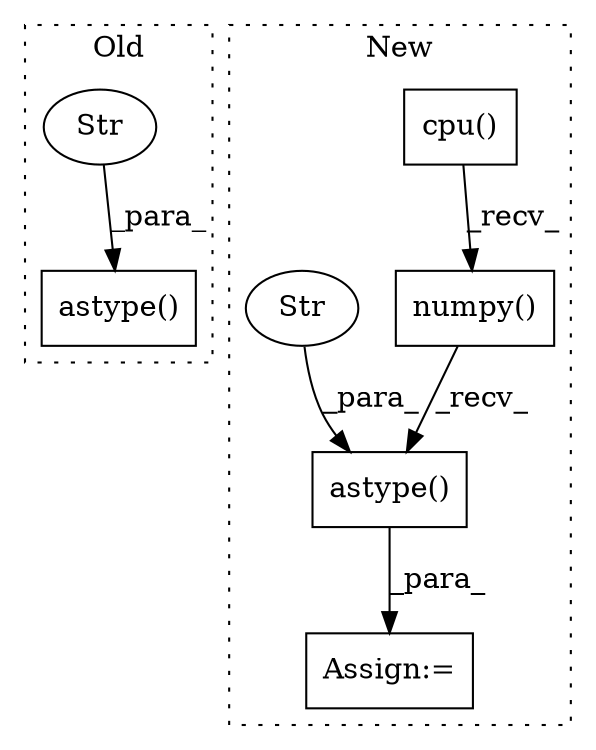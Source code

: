 digraph G {
subgraph cluster0 {
1 [label="astype()" a="75" s="5061,5099" l="31,1" shape="box"];
4 [label="Str" a="66" s="5092" l="7" shape="ellipse"];
label = "Old";
style="dotted";
}
subgraph cluster1 {
2 [label="cpu()" a="75" s="5165" l="19" shape="box"];
3 [label="numpy()" a="75" s="5165" l="27" shape="box"];
5 [label="astype()" a="75" s="5653,5693" l="33,1" shape="box"];
6 [label="Str" a="66" s="5686" l="7" shape="ellipse"];
7 [label="Assign:=" a="68" s="5650" l="3" shape="box"];
label = "New";
style="dotted";
}
2 -> 3 [label="_recv_"];
3 -> 5 [label="_recv_"];
4 -> 1 [label="_para_"];
5 -> 7 [label="_para_"];
6 -> 5 [label="_para_"];
}